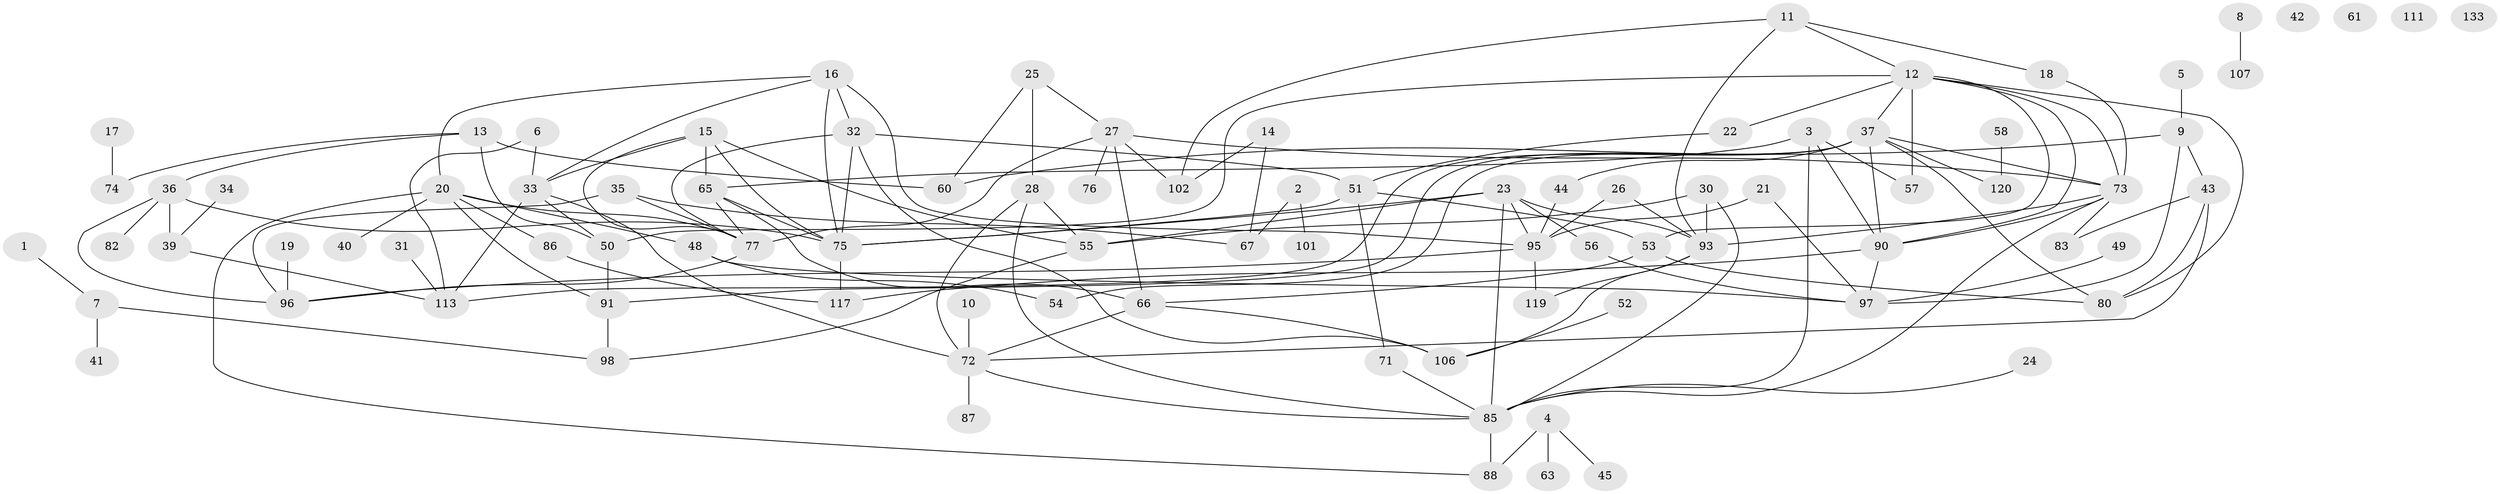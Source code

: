 // Generated by graph-tools (version 1.1) at 2025/23/03/03/25 07:23:24]
// undirected, 91 vertices, 148 edges
graph export_dot {
graph [start="1"]
  node [color=gray90,style=filled];
  1;
  2;
  3 [super="+46"];
  4 [super="+104"];
  5;
  6;
  7 [super="+123"];
  8;
  9 [super="+68"];
  10;
  11 [super="+84"];
  12 [super="+47"];
  13 [super="+69"];
  14;
  15 [super="+105"];
  16 [super="+64"];
  17;
  18;
  19;
  20 [super="+121"];
  21;
  22;
  23 [super="+70"];
  24;
  25 [super="+116"];
  26;
  27 [super="+114"];
  28 [super="+29"];
  30;
  31;
  32 [super="+110"];
  33 [super="+62"];
  34;
  35;
  36 [super="+38"];
  37 [super="+59"];
  39 [super="+126"];
  40;
  41;
  42;
  43 [super="+94"];
  44 [super="+112"];
  45;
  48 [super="+81"];
  49;
  50 [super="+128"];
  51 [super="+130"];
  52;
  53 [super="+132"];
  54;
  55 [super="+100"];
  56;
  57;
  58;
  60;
  61;
  63;
  65 [super="+124"];
  66 [super="+115"];
  67 [super="+99"];
  71;
  72 [super="+78"];
  73 [super="+89"];
  74;
  75 [super="+127"];
  76;
  77 [super="+79"];
  80;
  82;
  83;
  85 [super="+92"];
  86;
  87;
  88 [super="+122"];
  90 [super="+103"];
  91 [super="+131"];
  93 [super="+108"];
  95 [super="+125"];
  96;
  97 [super="+129"];
  98;
  101;
  102 [super="+118"];
  106 [super="+109"];
  107;
  111;
  113;
  117;
  119;
  120;
  133;
  1 -- 7;
  2 -- 67;
  2 -- 101;
  3 -- 57;
  3 -- 90;
  3 -- 85;
  3 -- 65;
  4 -- 45;
  4 -- 88;
  4 -- 63;
  5 -- 9;
  6 -- 33;
  6 -- 113;
  7 -- 98;
  7 -- 41;
  8 -- 107;
  9 -- 43;
  9 -- 60;
  9 -- 97;
  10 -- 72;
  11 -- 93;
  11 -- 12;
  11 -- 18;
  11 -- 102;
  12 -- 22;
  12 -- 50;
  12 -- 57;
  12 -- 80;
  12 -- 37;
  12 -- 90;
  12 -- 73;
  12 -- 53;
  13 -- 60;
  13 -- 74;
  13 -- 36;
  13 -- 50;
  14 -- 102;
  14 -- 67;
  15 -- 75;
  15 -- 33;
  15 -- 77;
  15 -- 55;
  15 -- 65;
  16 -- 32 [weight=2];
  16 -- 95;
  16 -- 33;
  16 -- 75;
  16 -- 20;
  17 -- 74;
  18 -- 73;
  19 -- 96;
  20 -- 86;
  20 -- 77;
  20 -- 40;
  20 -- 91;
  20 -- 88;
  20 -- 48;
  21 -- 95;
  21 -- 97;
  22 -- 51;
  23 -- 55;
  23 -- 56;
  23 -- 75;
  23 -- 85;
  23 -- 95;
  23 -- 93;
  24 -- 85;
  25 -- 28;
  25 -- 27;
  25 -- 60;
  26 -- 93;
  26 -- 95;
  27 -- 77;
  27 -- 66;
  27 -- 73;
  27 -- 76;
  27 -- 102;
  28 -- 55;
  28 -- 85;
  28 -- 72;
  30 -- 55;
  30 -- 85;
  30 -- 93;
  31 -- 113;
  32 -- 75 [weight=2];
  32 -- 51;
  32 -- 77;
  32 -- 106;
  33 -- 113;
  33 -- 72;
  33 -- 50;
  34 -- 39;
  35 -- 96;
  35 -- 77;
  35 -- 67;
  36 -- 82;
  36 -- 75;
  36 -- 96;
  36 -- 39;
  37 -- 80;
  37 -- 113;
  37 -- 54;
  37 -- 120;
  37 -- 73;
  37 -- 90;
  37 -- 91;
  37 -- 44;
  39 -- 113;
  43 -- 80;
  43 -- 83;
  43 -- 72;
  44 -- 95;
  48 -- 54;
  48 -- 97;
  49 -- 97;
  50 -- 91;
  51 -- 53;
  51 -- 71;
  51 -- 75;
  52 -- 106;
  53 -- 80;
  53 -- 66;
  55 -- 98;
  56 -- 97;
  58 -- 120;
  65 -- 66;
  65 -- 75;
  65 -- 77;
  66 -- 72;
  66 -- 106;
  71 -- 85;
  72 -- 85;
  72 -- 87;
  73 -- 83;
  73 -- 90;
  73 -- 85;
  73 -- 93;
  75 -- 117;
  77 -- 96;
  85 -- 88;
  86 -- 117;
  90 -- 117;
  90 -- 97;
  91 -- 98;
  93 -- 119;
  93 -- 106 [weight=2];
  95 -- 96;
  95 -- 119;
}
